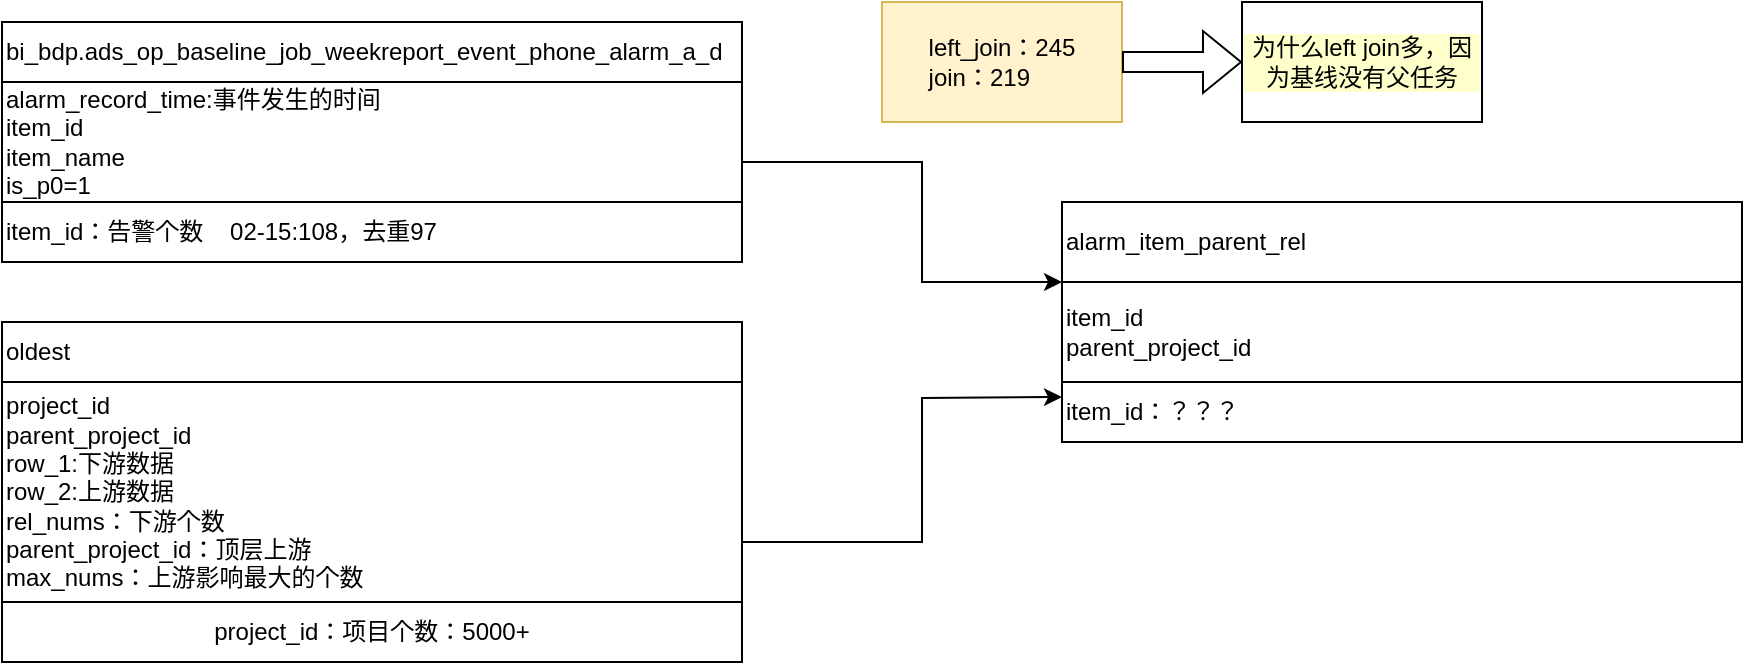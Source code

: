 <mxfile version="16.6.7" type="github">
  <diagram id="8w7QBr1dTlRD07xSRQjS" name="Page-1">
    <mxGraphModel dx="936" dy="520" grid="1" gridSize="10" guides="1" tooltips="1" connect="1" arrows="1" fold="1" page="1" pageScale="1" pageWidth="827" pageHeight="1169" math="0" shadow="0">
      <root>
        <mxCell id="0" />
        <mxCell id="1" parent="0" />
        <mxCell id="kfVYC8PLGXOdOZEAmYdK-3" value="alarm_record_time:事件发生的时间&lt;br&gt;item_id&lt;br&gt;item_name&lt;br&gt;is_p0=1" style="rounded=0;whiteSpace=wrap;html=1;align=left;" vertex="1" parent="1">
          <mxGeometry x="50" y="80" width="370" height="60" as="geometry" />
        </mxCell>
        <mxCell id="kfVYC8PLGXOdOZEAmYdK-4" value="&lt;span&gt;bi_bdp.ads_op_baseline_job_weekreport_event_phone_alarm_a_d&lt;/span&gt;" style="rounded=0;whiteSpace=wrap;html=1;align=left;" vertex="1" parent="1">
          <mxGeometry x="50" y="50" width="370" height="30" as="geometry" />
        </mxCell>
        <mxCell id="kfVYC8PLGXOdOZEAmYdK-6" value="project_id&lt;br&gt;parent_project_id&lt;br&gt;row_1:下游数据&lt;br&gt;row_2:上游数据&lt;br&gt;rel_nums：下游个数&lt;br&gt;parent_project_id：顶层上游&lt;br&gt;max_nums：上游影响最大的个数" style="rounded=0;whiteSpace=wrap;html=1;align=left;" vertex="1" parent="1">
          <mxGeometry x="50" y="230" width="370" height="110" as="geometry" />
        </mxCell>
        <mxCell id="kfVYC8PLGXOdOZEAmYdK-7" value="&lt;span&gt;oldest&lt;/span&gt;" style="rounded=0;whiteSpace=wrap;html=1;align=left;" vertex="1" parent="1">
          <mxGeometry x="50" y="200" width="370" height="30" as="geometry" />
        </mxCell>
        <mxCell id="kfVYC8PLGXOdOZEAmYdK-8" value="alarm_item_parent_rel" style="rounded=0;whiteSpace=wrap;html=1;align=left;" vertex="1" parent="1">
          <mxGeometry x="580" y="140" width="340" height="40" as="geometry" />
        </mxCell>
        <mxCell id="kfVYC8PLGXOdOZEAmYdK-9" value="item_id&lt;br&gt;parent_project_id" style="rounded=0;whiteSpace=wrap;html=1;align=left;" vertex="1" parent="1">
          <mxGeometry x="580" y="180" width="340" height="50" as="geometry" />
        </mxCell>
        <mxCell id="kfVYC8PLGXOdOZEAmYdK-10" value="item_id：告警个数&amp;nbsp; &amp;nbsp; 02-15:108，去重97" style="rounded=0;whiteSpace=wrap;html=1;align=left;" vertex="1" parent="1">
          <mxGeometry x="50" y="140" width="370" height="30" as="geometry" />
        </mxCell>
        <mxCell id="kfVYC8PLGXOdOZEAmYdK-11" value="project_id：项目个数：5000+" style="rounded=0;whiteSpace=wrap;html=1;" vertex="1" parent="1">
          <mxGeometry x="50" y="340" width="370" height="30" as="geometry" />
        </mxCell>
        <mxCell id="kfVYC8PLGXOdOZEAmYdK-12" value="item_id：？？？" style="rounded=0;whiteSpace=wrap;html=1;align=left;" vertex="1" parent="1">
          <mxGeometry x="580" y="230" width="340" height="30" as="geometry" />
        </mxCell>
        <mxCell id="kfVYC8PLGXOdOZEAmYdK-13" value="" style="endArrow=classic;html=1;rounded=0;" edge="1" parent="1">
          <mxGeometry width="50" height="50" relative="1" as="geometry">
            <mxPoint x="420" y="120" as="sourcePoint" />
            <mxPoint x="580" y="180" as="targetPoint" />
            <Array as="points">
              <mxPoint x="510" y="120" />
              <mxPoint x="510" y="180" />
              <mxPoint x="580" y="180" />
            </Array>
          </mxGeometry>
        </mxCell>
        <mxCell id="kfVYC8PLGXOdOZEAmYdK-14" value="" style="endArrow=classic;html=1;rounded=0;entryX=0;entryY=0.25;entryDx=0;entryDy=0;" edge="1" parent="1" target="kfVYC8PLGXOdOZEAmYdK-12">
          <mxGeometry width="50" height="50" relative="1" as="geometry">
            <mxPoint x="420" y="310" as="sourcePoint" />
            <mxPoint x="570" y="200" as="targetPoint" />
            <Array as="points">
              <mxPoint x="510" y="310" />
              <mxPoint x="510" y="238" />
            </Array>
          </mxGeometry>
        </mxCell>
        <mxCell id="kfVYC8PLGXOdOZEAmYdK-15" value="&lt;div style=&quot;text-align: left&quot;&gt;&lt;span&gt;left_join：245&lt;/span&gt;&lt;/div&gt;&lt;div style=&quot;text-align: left&quot;&gt;&lt;span&gt;join：219&lt;/span&gt;&lt;/div&gt;" style="rounded=0;whiteSpace=wrap;html=1;fillColor=#fff2cc;strokeColor=#d6b656;" vertex="1" parent="1">
          <mxGeometry x="490" y="40" width="120" height="60" as="geometry" />
        </mxCell>
        <mxCell id="kfVYC8PLGXOdOZEAmYdK-16" value="为什么left join多，因为基线没有父任务" style="rounded=0;whiteSpace=wrap;html=1;labelBackgroundColor=#FFFFCC;" vertex="1" parent="1">
          <mxGeometry x="670" y="40" width="120" height="60" as="geometry" />
        </mxCell>
        <mxCell id="kfVYC8PLGXOdOZEAmYdK-17" value="" style="shape=flexArrow;endArrow=classic;html=1;rounded=0;entryX=0;entryY=0.5;entryDx=0;entryDy=0;exitX=1;exitY=0.5;exitDx=0;exitDy=0;" edge="1" parent="1" source="kfVYC8PLGXOdOZEAmYdK-15" target="kfVYC8PLGXOdOZEAmYdK-16">
          <mxGeometry width="50" height="50" relative="1" as="geometry">
            <mxPoint x="610" y="100" as="sourcePoint" />
            <mxPoint x="660" y="50" as="targetPoint" />
          </mxGeometry>
        </mxCell>
      </root>
    </mxGraphModel>
  </diagram>
</mxfile>
